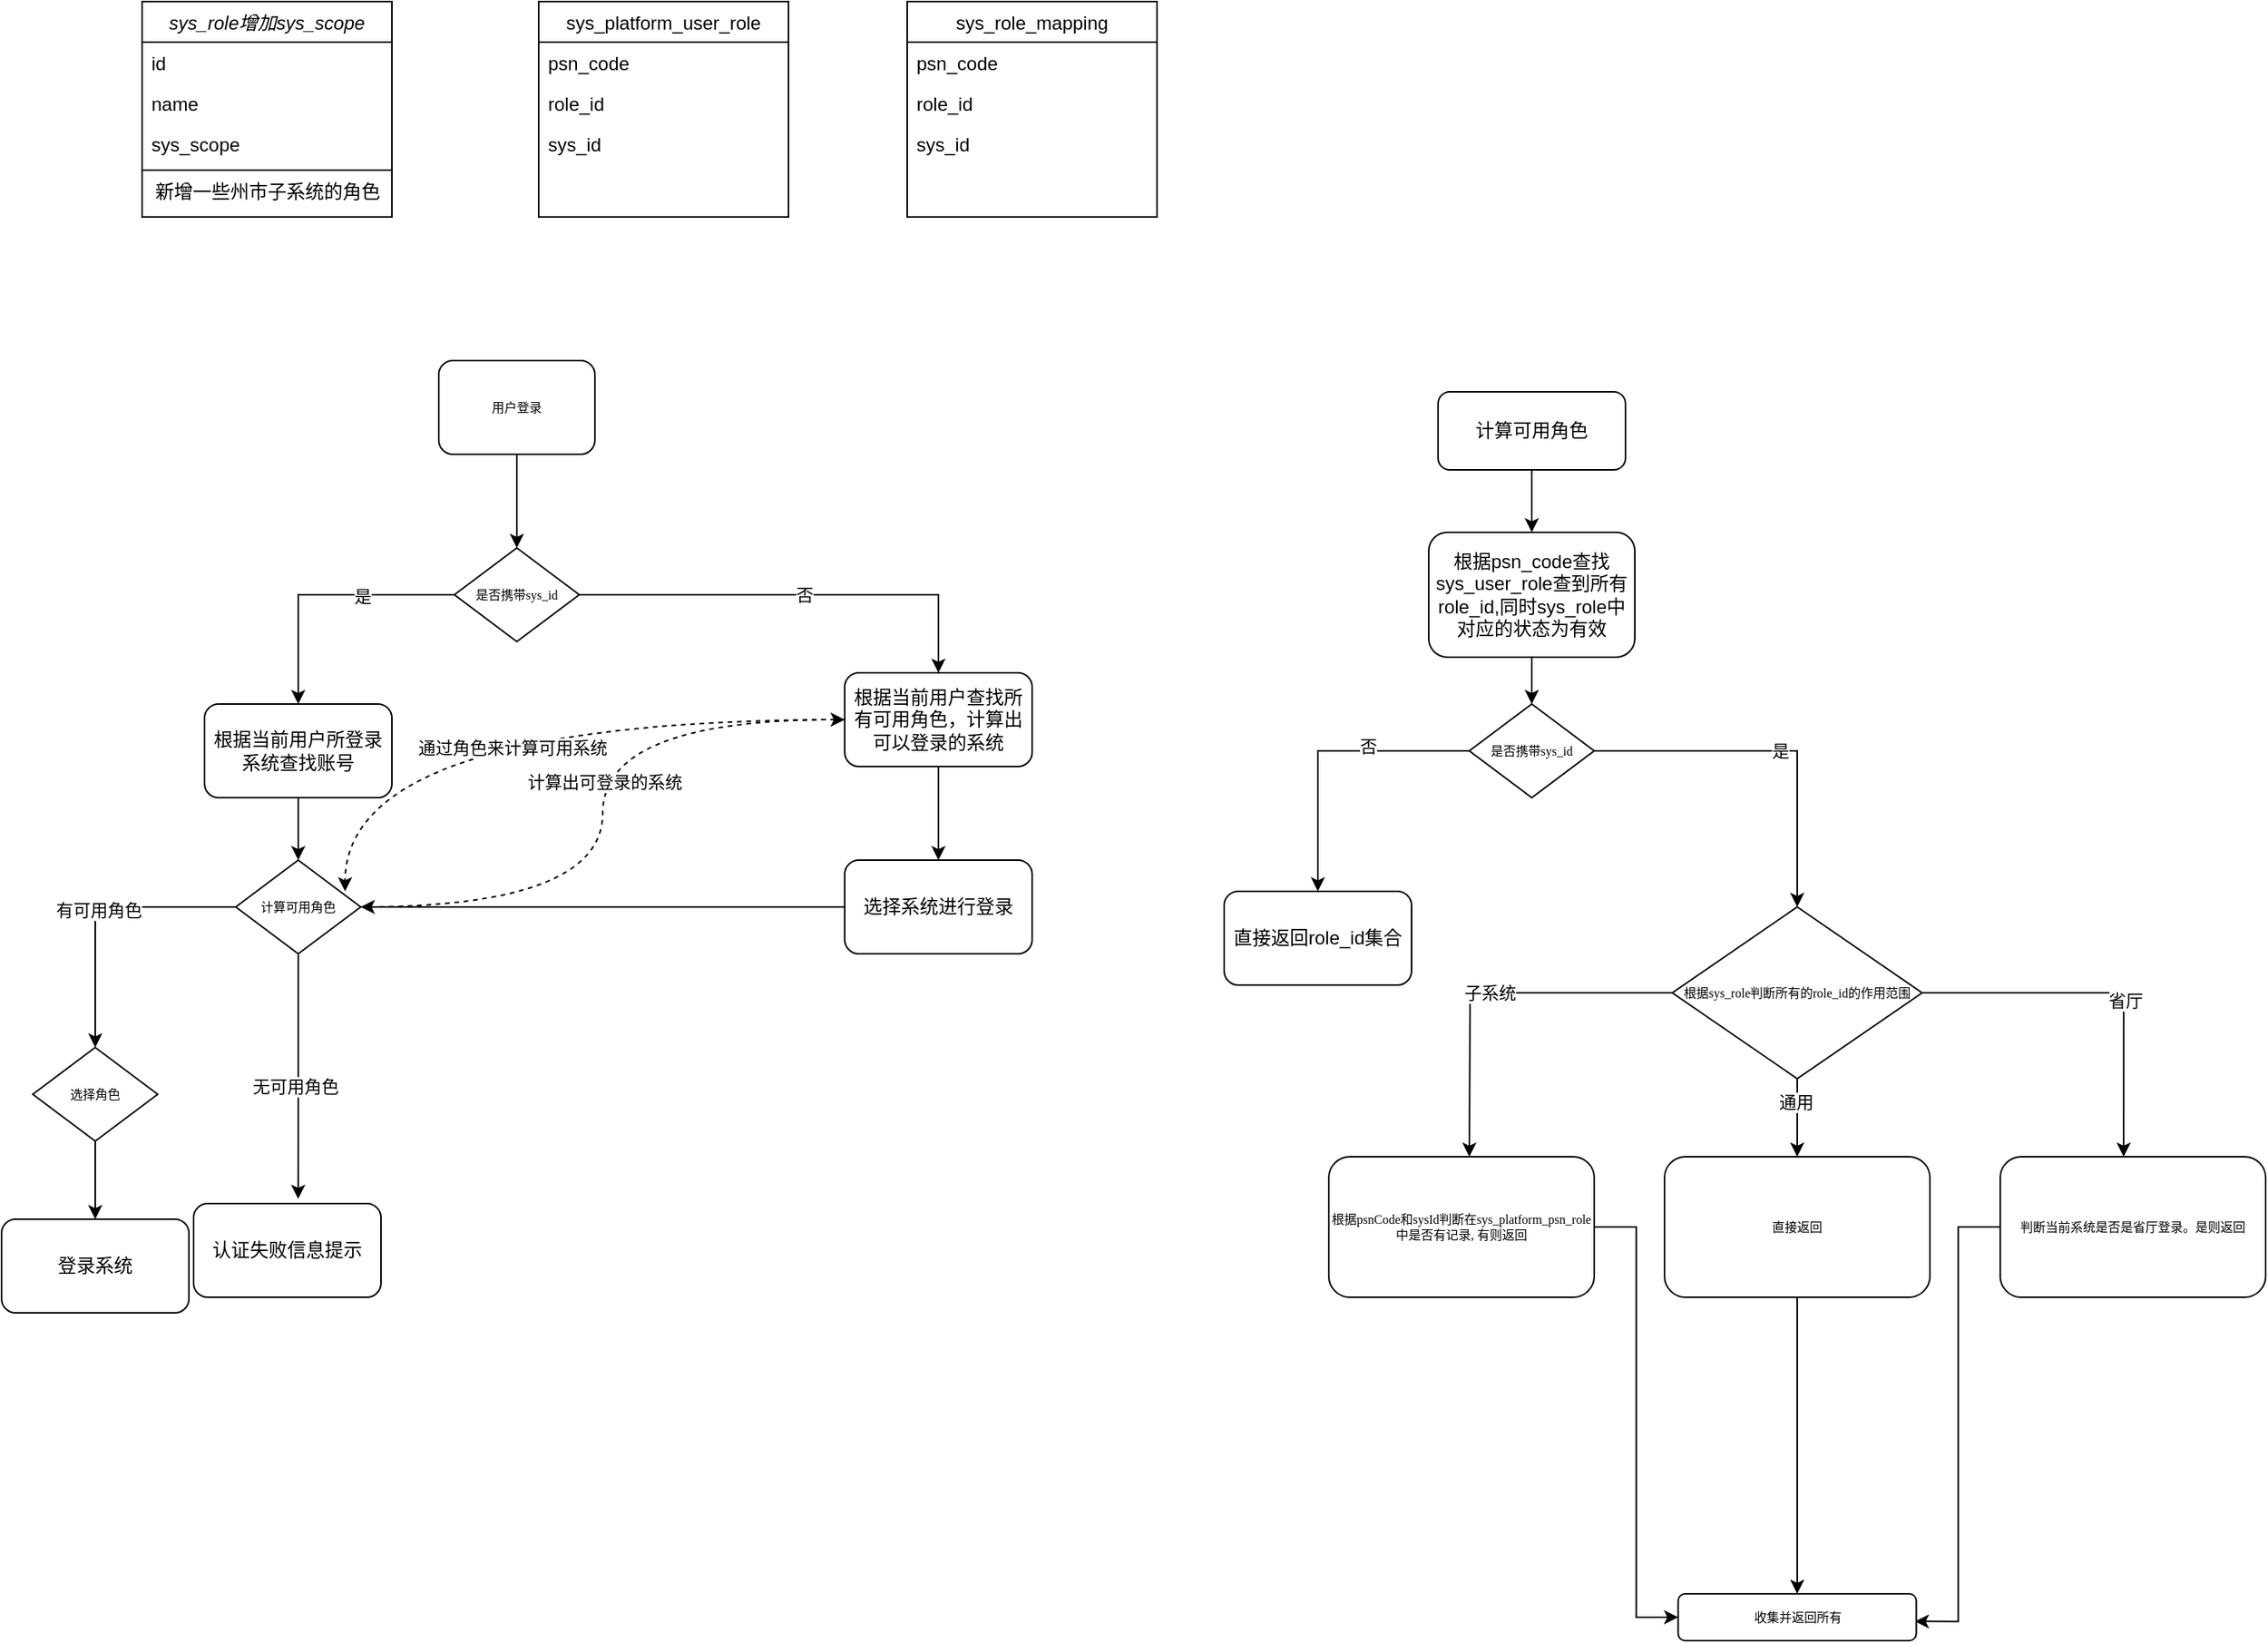 <mxfile version="14.8.0" type="github">
  <diagram name="Page-1" id="74e2e168-ea6b-b213-b513-2b3c1d86103e">
    <mxGraphModel dx="2654" dy="1653" grid="1" gridSize="10" guides="1" tooltips="1" connect="1" arrows="1" fold="1" page="1" pageScale="1" pageWidth="1100" pageHeight="850" background="none" math="0" shadow="0">
      <root>
        <mxCell id="0" />
        <mxCell id="1" parent="0" />
        <mxCell id="f4hfqP_OedWRUi0KsoO2-9" style="edgeStyle=orthogonalEdgeStyle;rounded=0;orthogonalLoop=1;jettySize=auto;html=1;entryX=0.5;entryY=0;entryDx=0;entryDy=0;" edge="1" parent="1" source="f4hfqP_OedWRUi0KsoO2-7" target="f4hfqP_OedWRUi0KsoO2-8">
          <mxGeometry relative="1" as="geometry" />
        </mxCell>
        <mxCell id="f4hfqP_OedWRUi0KsoO2-7" value="用户登录" style="rounded=1;whiteSpace=wrap;html=1;shadow=0;labelBackgroundColor=none;strokeWidth=1;fontFamily=Verdana;fontSize=8;align=center;" vertex="1" parent="1">
          <mxGeometry x="170" y="40" width="100" height="60" as="geometry" />
        </mxCell>
        <mxCell id="f4hfqP_OedWRUi0KsoO2-11" style="edgeStyle=orthogonalEdgeStyle;rounded=0;orthogonalLoop=1;jettySize=auto;html=1;entryX=0.5;entryY=0;entryDx=0;entryDy=0;" edge="1" parent="1" source="f4hfqP_OedWRUi0KsoO2-8" target="f4hfqP_OedWRUi0KsoO2-10">
          <mxGeometry relative="1" as="geometry" />
        </mxCell>
        <mxCell id="f4hfqP_OedWRUi0KsoO2-12" value="是" style="edgeLabel;html=1;align=center;verticalAlign=middle;resizable=0;points=[];" vertex="1" connectable="0" parent="f4hfqP_OedWRUi0KsoO2-11">
          <mxGeometry x="-0.306" y="1" relative="1" as="geometry">
            <mxPoint as="offset" />
          </mxGeometry>
        </mxCell>
        <mxCell id="f4hfqP_OedWRUi0KsoO2-14" style="edgeStyle=orthogonalEdgeStyle;rounded=0;orthogonalLoop=1;jettySize=auto;html=1;exitX=1;exitY=0.5;exitDx=0;exitDy=0;entryX=0.5;entryY=0;entryDx=0;entryDy=0;" edge="1" parent="1" source="f4hfqP_OedWRUi0KsoO2-8" target="f4hfqP_OedWRUi0KsoO2-13">
          <mxGeometry relative="1" as="geometry" />
        </mxCell>
        <mxCell id="f4hfqP_OedWRUi0KsoO2-15" value="否" style="edgeLabel;html=1;align=center;verticalAlign=middle;resizable=0;points=[];" vertex="1" connectable="0" parent="f4hfqP_OedWRUi0KsoO2-14">
          <mxGeometry x="0.027" relative="1" as="geometry">
            <mxPoint as="offset" />
          </mxGeometry>
        </mxCell>
        <mxCell id="f4hfqP_OedWRUi0KsoO2-8" value="是否携带sys_id" style="rhombus;whiteSpace=wrap;html=1;rounded=0;shadow=0;labelBackgroundColor=none;strokeWidth=1;fontFamily=Verdana;fontSize=8;align=center;" vertex="1" parent="1">
          <mxGeometry x="180" y="160" width="80" height="60" as="geometry" />
        </mxCell>
        <mxCell id="f4hfqP_OedWRUi0KsoO2-19" style="edgeStyle=orthogonalEdgeStyle;rounded=0;orthogonalLoop=1;jettySize=auto;html=1;exitX=0.5;exitY=1;exitDx=0;exitDy=0;entryX=0.5;entryY=0;entryDx=0;entryDy=0;" edge="1" parent="1" source="f4hfqP_OedWRUi0KsoO2-10" target="f4hfqP_OedWRUi0KsoO2-17">
          <mxGeometry relative="1" as="geometry" />
        </mxCell>
        <mxCell id="f4hfqP_OedWRUi0KsoO2-10" value="根据当前用户所登录系统查找账号" style="rounded=1;whiteSpace=wrap;html=1;" vertex="1" parent="1">
          <mxGeometry x="20" y="260" width="120" height="60" as="geometry" />
        </mxCell>
        <mxCell id="f4hfqP_OedWRUi0KsoO2-29" style="edgeStyle=orthogonalEdgeStyle;orthogonalLoop=1;jettySize=auto;html=1;entryX=0.875;entryY=0.333;entryDx=0;entryDy=0;entryPerimeter=0;curved=1;dashed=1;" edge="1" parent="1" source="f4hfqP_OedWRUi0KsoO2-13" target="f4hfqP_OedWRUi0KsoO2-17">
          <mxGeometry relative="1" as="geometry" />
        </mxCell>
        <mxCell id="f4hfqP_OedWRUi0KsoO2-34" value="通过角色来计算可用系统" style="edgeLabel;html=1;align=center;verticalAlign=middle;resizable=0;points=[];" vertex="1" connectable="0" parent="f4hfqP_OedWRUi0KsoO2-29">
          <mxGeometry x="-0.009" y="18" relative="1" as="geometry">
            <mxPoint as="offset" />
          </mxGeometry>
        </mxCell>
        <mxCell id="f4hfqP_OedWRUi0KsoO2-33" style="edgeStyle=orthogonalEdgeStyle;rounded=0;orthogonalLoop=1;jettySize=auto;html=1;" edge="1" parent="1" source="f4hfqP_OedWRUi0KsoO2-13" target="f4hfqP_OedWRUi0KsoO2-27">
          <mxGeometry relative="1" as="geometry" />
        </mxCell>
        <mxCell id="f4hfqP_OedWRUi0KsoO2-13" value="根据当前用户查找所有可用角色，计算出可以登录的系统" style="rounded=1;whiteSpace=wrap;html=1;" vertex="1" parent="1">
          <mxGeometry x="430" y="240" width="120" height="60" as="geometry" />
        </mxCell>
        <mxCell id="f4hfqP_OedWRUi0KsoO2-20" style="edgeStyle=orthogonalEdgeStyle;rounded=0;orthogonalLoop=1;jettySize=auto;html=1;entryX=0.5;entryY=0;entryDx=0;entryDy=0;" edge="1" parent="1" source="f4hfqP_OedWRUi0KsoO2-17" target="f4hfqP_OedWRUi0KsoO2-126">
          <mxGeometry relative="1" as="geometry">
            <mxPoint x="-50" y="470" as="targetPoint" />
          </mxGeometry>
        </mxCell>
        <mxCell id="f4hfqP_OedWRUi0KsoO2-22" value="有可用角色" style="edgeLabel;html=1;align=center;verticalAlign=middle;resizable=0;points=[];" vertex="1" connectable="0" parent="f4hfqP_OedWRUi0KsoO2-20">
          <mxGeometry x="0.024" y="2" relative="1" as="geometry">
            <mxPoint as="offset" />
          </mxGeometry>
        </mxCell>
        <mxCell id="f4hfqP_OedWRUi0KsoO2-24" style="edgeStyle=orthogonalEdgeStyle;rounded=0;orthogonalLoop=1;jettySize=auto;html=1;entryX=0.558;entryY=-0.05;entryDx=0;entryDy=0;entryPerimeter=0;" edge="1" parent="1" source="f4hfqP_OedWRUi0KsoO2-17" target="f4hfqP_OedWRUi0KsoO2-23">
          <mxGeometry relative="1" as="geometry">
            <Array as="points">
              <mxPoint x="80" y="537" />
            </Array>
          </mxGeometry>
        </mxCell>
        <mxCell id="f4hfqP_OedWRUi0KsoO2-25" value="无可用角色" style="edgeLabel;html=1;align=center;verticalAlign=middle;resizable=0;points=[];" vertex="1" connectable="0" parent="f4hfqP_OedWRUi0KsoO2-24">
          <mxGeometry x="0.085" y="-2" relative="1" as="geometry">
            <mxPoint as="offset" />
          </mxGeometry>
        </mxCell>
        <mxCell id="f4hfqP_OedWRUi0KsoO2-30" style="edgeStyle=orthogonalEdgeStyle;curved=1;orthogonalLoop=1;jettySize=auto;html=1;exitX=1;exitY=0.5;exitDx=0;exitDy=0;entryX=0;entryY=0.5;entryDx=0;entryDy=0;dashed=1;" edge="1" parent="1" source="f4hfqP_OedWRUi0KsoO2-17" target="f4hfqP_OedWRUi0KsoO2-13">
          <mxGeometry relative="1" as="geometry" />
        </mxCell>
        <mxCell id="f4hfqP_OedWRUi0KsoO2-31" value="计算出可登录的系统" style="edgeLabel;html=1;align=center;verticalAlign=middle;resizable=0;points=[];" vertex="1" connectable="0" parent="f4hfqP_OedWRUi0KsoO2-30">
          <mxGeometry x="0.092" y="-1" relative="1" as="geometry">
            <mxPoint as="offset" />
          </mxGeometry>
        </mxCell>
        <mxCell id="f4hfqP_OedWRUi0KsoO2-17" value="计算可用角色" style="rhombus;whiteSpace=wrap;html=1;rounded=0;shadow=0;labelBackgroundColor=none;strokeWidth=1;fontFamily=Verdana;fontSize=8;align=center;" vertex="1" parent="1">
          <mxGeometry x="40" y="360" width="80" height="60" as="geometry" />
        </mxCell>
        <mxCell id="f4hfqP_OedWRUi0KsoO2-21" value="登录系统" style="rounded=1;whiteSpace=wrap;html=1;" vertex="1" parent="1">
          <mxGeometry x="-110" y="590" width="120" height="60" as="geometry" />
        </mxCell>
        <mxCell id="f4hfqP_OedWRUi0KsoO2-23" value="认证失败信息提示" style="rounded=1;whiteSpace=wrap;html=1;" vertex="1" parent="1">
          <mxGeometry x="13" y="580" width="120" height="60" as="geometry" />
        </mxCell>
        <mxCell id="f4hfqP_OedWRUi0KsoO2-32" style="edgeStyle=orthogonalEdgeStyle;orthogonalLoop=1;jettySize=auto;html=1;rounded=0;entryX=1;entryY=0.5;entryDx=0;entryDy=0;" edge="1" parent="1" source="f4hfqP_OedWRUi0KsoO2-27" target="f4hfqP_OedWRUi0KsoO2-17">
          <mxGeometry relative="1" as="geometry">
            <mxPoint x="100" y="400" as="targetPoint" />
          </mxGeometry>
        </mxCell>
        <mxCell id="f4hfqP_OedWRUi0KsoO2-27" value="选择系统进行登录" style="rounded=1;whiteSpace=wrap;html=1;" vertex="1" parent="1">
          <mxGeometry x="430" y="360" width="120" height="60" as="geometry" />
        </mxCell>
        <mxCell id="f4hfqP_OedWRUi0KsoO2-83" style="edgeStyle=orthogonalEdgeStyle;rounded=0;orthogonalLoop=1;jettySize=auto;html=1;entryX=0.5;entryY=0;entryDx=0;entryDy=0;" edge="1" parent="1" source="f4hfqP_OedWRUi0KsoO2-35" target="f4hfqP_OedWRUi0KsoO2-39">
          <mxGeometry relative="1" as="geometry" />
        </mxCell>
        <mxCell id="f4hfqP_OedWRUi0KsoO2-35" value="计算可用角色" style="rounded=1;whiteSpace=wrap;html=1;" vertex="1" parent="1">
          <mxGeometry x="810" y="60" width="120" height="50" as="geometry" />
        </mxCell>
        <mxCell id="f4hfqP_OedWRUi0KsoO2-86" style="edgeStyle=orthogonalEdgeStyle;rounded=0;orthogonalLoop=1;jettySize=auto;html=1;entryX=0.5;entryY=0;entryDx=0;entryDy=0;" edge="1" parent="1" source="f4hfqP_OedWRUi0KsoO2-39" target="f4hfqP_OedWRUi0KsoO2-85">
          <mxGeometry relative="1" as="geometry" />
        </mxCell>
        <mxCell id="f4hfqP_OedWRUi0KsoO2-39" value="根据psn_code查找sys_user_role查到所有role_id,同时sys_role中对应的状态为有效" style="rounded=1;whiteSpace=wrap;html=1;" vertex="1" parent="1">
          <mxGeometry x="804" y="150" width="132" height="80" as="geometry" />
        </mxCell>
        <mxCell id="f4hfqP_OedWRUi0KsoO2-41" value="直接返回role_id集合" style="rounded=1;whiteSpace=wrap;html=1;" vertex="1" parent="1">
          <mxGeometry x="673" y="380" width="120" height="60" as="geometry" />
        </mxCell>
        <mxCell id="f4hfqP_OedWRUi0KsoO2-87" style="edgeStyle=orthogonalEdgeStyle;rounded=0;orthogonalLoop=1;jettySize=auto;html=1;exitX=0;exitY=0.5;exitDx=0;exitDy=0;entryX=0.5;entryY=0;entryDx=0;entryDy=0;" edge="1" parent="1" source="f4hfqP_OedWRUi0KsoO2-85" target="f4hfqP_OedWRUi0KsoO2-41">
          <mxGeometry relative="1" as="geometry">
            <mxPoint x="770" y="370" as="targetPoint" />
          </mxGeometry>
        </mxCell>
        <mxCell id="f4hfqP_OedWRUi0KsoO2-88" value="否" style="edgeLabel;html=1;align=center;verticalAlign=middle;resizable=0;points=[];" vertex="1" connectable="0" parent="f4hfqP_OedWRUi0KsoO2-87">
          <mxGeometry x="-0.3" y="-3" relative="1" as="geometry">
            <mxPoint as="offset" />
          </mxGeometry>
        </mxCell>
        <mxCell id="f4hfqP_OedWRUi0KsoO2-90" style="edgeStyle=orthogonalEdgeStyle;rounded=0;orthogonalLoop=1;jettySize=auto;html=1;entryX=0.5;entryY=0;entryDx=0;entryDy=0;" edge="1" parent="1" source="f4hfqP_OedWRUi0KsoO2-85" target="f4hfqP_OedWRUi0KsoO2-93">
          <mxGeometry relative="1" as="geometry">
            <mxPoint x="996" y="379" as="targetPoint" />
          </mxGeometry>
        </mxCell>
        <mxCell id="f4hfqP_OedWRUi0KsoO2-91" value="是" style="edgeLabel;html=1;align=center;verticalAlign=middle;resizable=0;points=[];" vertex="1" connectable="0" parent="f4hfqP_OedWRUi0KsoO2-90">
          <mxGeometry x="0.029" relative="1" as="geometry">
            <mxPoint as="offset" />
          </mxGeometry>
        </mxCell>
        <mxCell id="f4hfqP_OedWRUi0KsoO2-85" value="是否携带sys_id" style="rhombus;whiteSpace=wrap;html=1;rounded=0;shadow=0;labelBackgroundColor=none;strokeWidth=1;fontFamily=Verdana;fontSize=8;align=center;" vertex="1" parent="1">
          <mxGeometry x="830" y="260" width="80" height="60" as="geometry" />
        </mxCell>
        <mxCell id="f4hfqP_OedWRUi0KsoO2-95" value="子系统" style="edgeStyle=orthogonalEdgeStyle;rounded=0;orthogonalLoop=1;jettySize=auto;html=1;" edge="1" parent="1" source="f4hfqP_OedWRUi0KsoO2-93">
          <mxGeometry relative="1" as="geometry">
            <mxPoint x="830" y="550" as="targetPoint" />
          </mxGeometry>
        </mxCell>
        <mxCell id="f4hfqP_OedWRUi0KsoO2-97" style="edgeStyle=orthogonalEdgeStyle;rounded=0;orthogonalLoop=1;jettySize=auto;html=1;" edge="1" parent="1" source="f4hfqP_OedWRUi0KsoO2-93">
          <mxGeometry relative="1" as="geometry">
            <mxPoint x="1040" y="550" as="targetPoint" />
          </mxGeometry>
        </mxCell>
        <mxCell id="f4hfqP_OedWRUi0KsoO2-99" value="通用" style="edgeLabel;html=1;align=center;verticalAlign=middle;resizable=0;points=[];" vertex="1" connectable="0" parent="f4hfqP_OedWRUi0KsoO2-97">
          <mxGeometry x="-0.4" y="-1" relative="1" as="geometry">
            <mxPoint as="offset" />
          </mxGeometry>
        </mxCell>
        <mxCell id="f4hfqP_OedWRUi0KsoO2-101" style="edgeStyle=orthogonalEdgeStyle;rounded=0;orthogonalLoop=1;jettySize=auto;html=1;entryX=0.465;entryY=0;entryDx=0;entryDy=0;entryPerimeter=0;" edge="1" parent="1" source="f4hfqP_OedWRUi0KsoO2-93" target="f4hfqP_OedWRUi0KsoO2-100">
          <mxGeometry relative="1" as="geometry" />
        </mxCell>
        <mxCell id="f4hfqP_OedWRUi0KsoO2-102" value="省厅" style="edgeLabel;html=1;align=center;verticalAlign=middle;resizable=0;points=[];" vertex="1" connectable="0" parent="f4hfqP_OedWRUi0KsoO2-101">
          <mxGeometry x="0.143" y="1" relative="1" as="geometry">
            <mxPoint as="offset" />
          </mxGeometry>
        </mxCell>
        <mxCell id="f4hfqP_OedWRUi0KsoO2-93" value="根据sys_role判断所有的role_id的作用范围" style="rhombus;whiteSpace=wrap;html=1;rounded=0;shadow=0;labelBackgroundColor=none;strokeWidth=1;fontFamily=Verdana;fontSize=8;align=center;" vertex="1" parent="1">
          <mxGeometry x="960" y="390" width="160" height="110" as="geometry" />
        </mxCell>
        <mxCell id="f4hfqP_OedWRUi0KsoO2-108" style="edgeStyle=orthogonalEdgeStyle;rounded=0;orthogonalLoop=1;jettySize=auto;html=1;entryX=0;entryY=0.5;entryDx=0;entryDy=0;" edge="1" parent="1" source="f4hfqP_OedWRUi0KsoO2-96" target="f4hfqP_OedWRUi0KsoO2-103">
          <mxGeometry relative="1" as="geometry" />
        </mxCell>
        <mxCell id="f4hfqP_OedWRUi0KsoO2-96" value="根据psnCode和sysId判断在sys_platform_psn_role中是否有记录, 有则返回" style="rounded=1;whiteSpace=wrap;html=1;shadow=0;labelBackgroundColor=none;strokeWidth=1;fontFamily=Verdana;fontSize=8;align=center;" vertex="1" parent="1">
          <mxGeometry x="740" y="550" width="170" height="90" as="geometry" />
        </mxCell>
        <mxCell id="f4hfqP_OedWRUi0KsoO2-105" style="edgeStyle=orthogonalEdgeStyle;orthogonalLoop=1;jettySize=auto;html=1;entryX=0.5;entryY=0;entryDx=0;entryDy=0;rounded=0;" edge="1" parent="1" source="f4hfqP_OedWRUi0KsoO2-98" target="f4hfqP_OedWRUi0KsoO2-103">
          <mxGeometry relative="1" as="geometry" />
        </mxCell>
        <mxCell id="f4hfqP_OedWRUi0KsoO2-98" value="直接返回" style="rounded=1;whiteSpace=wrap;html=1;shadow=0;labelBackgroundColor=none;strokeWidth=1;fontFamily=Verdana;fontSize=8;align=center;" vertex="1" parent="1">
          <mxGeometry x="955" y="550" width="170" height="90" as="geometry" />
        </mxCell>
        <mxCell id="f4hfqP_OedWRUi0KsoO2-107" style="edgeStyle=orthogonalEdgeStyle;rounded=0;orthogonalLoop=1;jettySize=auto;html=1;entryX=0.994;entryY=0.589;entryDx=0;entryDy=0;entryPerimeter=0;" edge="1" parent="1" source="f4hfqP_OedWRUi0KsoO2-100" target="f4hfqP_OedWRUi0KsoO2-103">
          <mxGeometry relative="1" as="geometry" />
        </mxCell>
        <mxCell id="f4hfqP_OedWRUi0KsoO2-100" value="判断当前系统是否是省厅登录。是则返回" style="rounded=1;whiteSpace=wrap;html=1;shadow=0;labelBackgroundColor=none;strokeWidth=1;fontFamily=Verdana;fontSize=8;align=center;" vertex="1" parent="1">
          <mxGeometry x="1170" y="550" width="170" height="90" as="geometry" />
        </mxCell>
        <mxCell id="f4hfqP_OedWRUi0KsoO2-103" value="收集并返回所有" style="rounded=1;whiteSpace=wrap;html=1;shadow=0;labelBackgroundColor=none;strokeWidth=1;fontFamily=Verdana;fontSize=8;align=center;" vertex="1" parent="1">
          <mxGeometry x="963.75" y="830" width="152.5" height="30" as="geometry" />
        </mxCell>
        <mxCell id="f4hfqP_OedWRUi0KsoO2-110" value="sys_role增加sys_scope" style="swimlane;fontStyle=2;align=center;verticalAlign=top;childLayout=stackLayout;horizontal=1;startSize=26;horizontalStack=0;resizeParent=1;resizeLast=0;collapsible=1;marginBottom=0;rounded=0;shadow=0;strokeWidth=1;" vertex="1" parent="1">
          <mxGeometry x="-20" y="-190" width="160" height="138" as="geometry">
            <mxRectangle x="230" y="140" width="160" height="26" as="alternateBounds" />
          </mxGeometry>
        </mxCell>
        <mxCell id="f4hfqP_OedWRUi0KsoO2-111" value="id" style="text;align=left;verticalAlign=top;spacingLeft=4;spacingRight=4;overflow=hidden;rotatable=0;points=[[0,0.5],[1,0.5]];portConstraint=eastwest;" vertex="1" parent="f4hfqP_OedWRUi0KsoO2-110">
          <mxGeometry y="26" width="160" height="26" as="geometry" />
        </mxCell>
        <mxCell id="f4hfqP_OedWRUi0KsoO2-112" value="name" style="text;align=left;verticalAlign=top;spacingLeft=4;spacingRight=4;overflow=hidden;rotatable=0;points=[[0,0.5],[1,0.5]];portConstraint=eastwest;rounded=0;shadow=0;html=0;" vertex="1" parent="f4hfqP_OedWRUi0KsoO2-110">
          <mxGeometry y="52" width="160" height="26" as="geometry" />
        </mxCell>
        <mxCell id="f4hfqP_OedWRUi0KsoO2-113" value="sys_scope" style="text;align=left;verticalAlign=top;spacingLeft=4;spacingRight=4;overflow=hidden;rotatable=0;points=[[0,0.5],[1,0.5]];portConstraint=eastwest;rounded=0;shadow=0;html=0;" vertex="1" parent="f4hfqP_OedWRUi0KsoO2-110">
          <mxGeometry y="78" width="160" height="26" as="geometry" />
        </mxCell>
        <mxCell id="f4hfqP_OedWRUi0KsoO2-114" value="" style="line;html=1;strokeWidth=1;align=left;verticalAlign=middle;spacingTop=-1;spacingLeft=3;spacingRight=3;rotatable=0;labelPosition=right;points=[];portConstraint=eastwest;" vertex="1" parent="f4hfqP_OedWRUi0KsoO2-110">
          <mxGeometry y="104" width="160" height="8" as="geometry" />
        </mxCell>
        <mxCell id="f4hfqP_OedWRUi0KsoO2-124" value="新增一些州市子系统的角色" style="text;html=1;align=center;verticalAlign=middle;resizable=0;points=[];autosize=1;strokeColor=none;" vertex="1" parent="f4hfqP_OedWRUi0KsoO2-110">
          <mxGeometry y="112" width="160" height="20" as="geometry" />
        </mxCell>
        <mxCell id="f4hfqP_OedWRUi0KsoO2-115" value="sys_platform_user_role" style="swimlane;fontStyle=0;align=center;verticalAlign=top;childLayout=stackLayout;horizontal=1;startSize=26;horizontalStack=0;resizeParent=1;resizeLast=0;collapsible=1;marginBottom=0;rounded=0;shadow=0;strokeWidth=1;" vertex="1" parent="1">
          <mxGeometry x="234" y="-190" width="160" height="138" as="geometry">
            <mxRectangle x="130" y="380" width="160" height="26" as="alternateBounds" />
          </mxGeometry>
        </mxCell>
        <mxCell id="f4hfqP_OedWRUi0KsoO2-116" value="psn_code" style="text;align=left;verticalAlign=top;spacingLeft=4;spacingRight=4;overflow=hidden;rotatable=0;points=[[0,0.5],[1,0.5]];portConstraint=eastwest;" vertex="1" parent="f4hfqP_OedWRUi0KsoO2-115">
          <mxGeometry y="26" width="160" height="26" as="geometry" />
        </mxCell>
        <mxCell id="f4hfqP_OedWRUi0KsoO2-117" value="role_id" style="text;align=left;verticalAlign=top;spacingLeft=4;spacingRight=4;overflow=hidden;rotatable=0;points=[[0,0.5],[1,0.5]];portConstraint=eastwest;rounded=0;shadow=0;html=0;" vertex="1" parent="f4hfqP_OedWRUi0KsoO2-115">
          <mxGeometry y="52" width="160" height="26" as="geometry" />
        </mxCell>
        <mxCell id="f4hfqP_OedWRUi0KsoO2-118" value="sys_id" style="text;align=left;verticalAlign=top;spacingLeft=4;spacingRight=4;overflow=hidden;rotatable=0;points=[[0,0.5],[1,0.5]];portConstraint=eastwest;rounded=0;shadow=0;html=0;" vertex="1" parent="f4hfqP_OedWRUi0KsoO2-115">
          <mxGeometry y="78" width="160" height="26" as="geometry" />
        </mxCell>
        <mxCell id="f4hfqP_OedWRUi0KsoO2-120" value="sys_role_mapping" style="swimlane;fontStyle=0;align=center;verticalAlign=top;childLayout=stackLayout;horizontal=1;startSize=26;horizontalStack=0;resizeParent=1;resizeLast=0;collapsible=1;marginBottom=0;rounded=0;shadow=0;strokeWidth=1;" vertex="1" parent="1">
          <mxGeometry x="470" y="-190" width="160" height="138" as="geometry">
            <mxRectangle x="130" y="380" width="160" height="26" as="alternateBounds" />
          </mxGeometry>
        </mxCell>
        <mxCell id="f4hfqP_OedWRUi0KsoO2-121" value="psn_code" style="text;align=left;verticalAlign=top;spacingLeft=4;spacingRight=4;overflow=hidden;rotatable=0;points=[[0,0.5],[1,0.5]];portConstraint=eastwest;" vertex="1" parent="f4hfqP_OedWRUi0KsoO2-120">
          <mxGeometry y="26" width="160" height="26" as="geometry" />
        </mxCell>
        <mxCell id="f4hfqP_OedWRUi0KsoO2-122" value="role_id" style="text;align=left;verticalAlign=top;spacingLeft=4;spacingRight=4;overflow=hidden;rotatable=0;points=[[0,0.5],[1,0.5]];portConstraint=eastwest;rounded=0;shadow=0;html=0;" vertex="1" parent="f4hfqP_OedWRUi0KsoO2-120">
          <mxGeometry y="52" width="160" height="26" as="geometry" />
        </mxCell>
        <mxCell id="f4hfqP_OedWRUi0KsoO2-123" value="sys_id" style="text;align=left;verticalAlign=top;spacingLeft=4;spacingRight=4;overflow=hidden;rotatable=0;points=[[0,0.5],[1,0.5]];portConstraint=eastwest;rounded=0;shadow=0;html=0;" vertex="1" parent="f4hfqP_OedWRUi0KsoO2-120">
          <mxGeometry y="78" width="160" height="26" as="geometry" />
        </mxCell>
        <mxCell id="f4hfqP_OedWRUi0KsoO2-127" style="edgeStyle=orthogonalEdgeStyle;rounded=0;orthogonalLoop=1;jettySize=auto;html=1;entryX=0.5;entryY=0;entryDx=0;entryDy=0;" edge="1" parent="1" source="f4hfqP_OedWRUi0KsoO2-126" target="f4hfqP_OedWRUi0KsoO2-21">
          <mxGeometry relative="1" as="geometry" />
        </mxCell>
        <mxCell id="f4hfqP_OedWRUi0KsoO2-126" value="选择角色" style="rhombus;whiteSpace=wrap;html=1;rounded=0;shadow=0;labelBackgroundColor=none;strokeWidth=1;fontFamily=Verdana;fontSize=8;align=center;" vertex="1" parent="1">
          <mxGeometry x="-90" y="480" width="80" height="60" as="geometry" />
        </mxCell>
      </root>
    </mxGraphModel>
  </diagram>
</mxfile>
